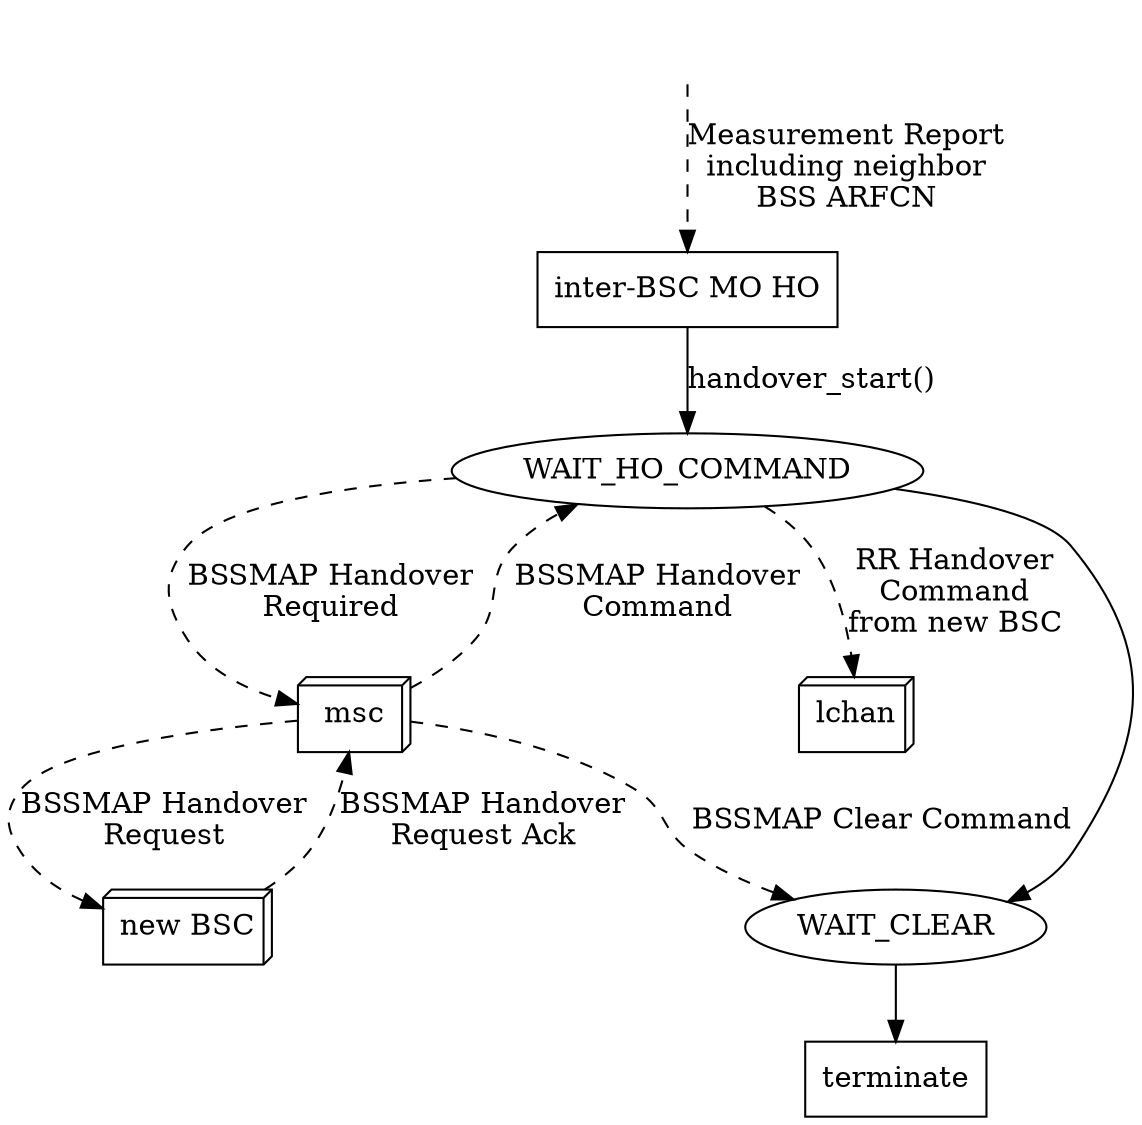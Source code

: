 digraph G {
rankdir=TB;

	invisible [style=invisible]
	invisible -> mo [label="Measurement Report\nincluding neighbor\nBSS ARFCN",style=dashed]
        mo [label="inter-BSC MO HO",shape=box];
        msc [label="msc",shape=box3d];
	new_bsc [label="new BSC",shape=box3d]
	lchan [label="lchan",shape=box3d]
        term [label="terminate",shape=box];

	mo -> WAIT_HO_COMMAND [label="handover_start()"]
	WAIT_HO_COMMAND -> msc [label="BSSMAP Handover\nRequired",style=dashed]
	msc -> new_bsc [label="BSSMAP Handover\nRequest",style=dashed]
	new_bsc -> msc [label="BSSMAP Handover\nRequest Ack",style=dashed]
	msc -> WAIT_HO_COMMAND [label="BSSMAP Handover\nCommand",style=dashed]

	WAIT_HO_COMMAND -> lchan [label="RR Handover\nCommand\nfrom new BSC",style=dashed]

	WAIT_HO_COMMAND -> WAIT_CLEAR
	msc -> WAIT_CLEAR [label="BSSMAP Clear Command",style=dashed]

	WAIT_CLEAR -> term


}
